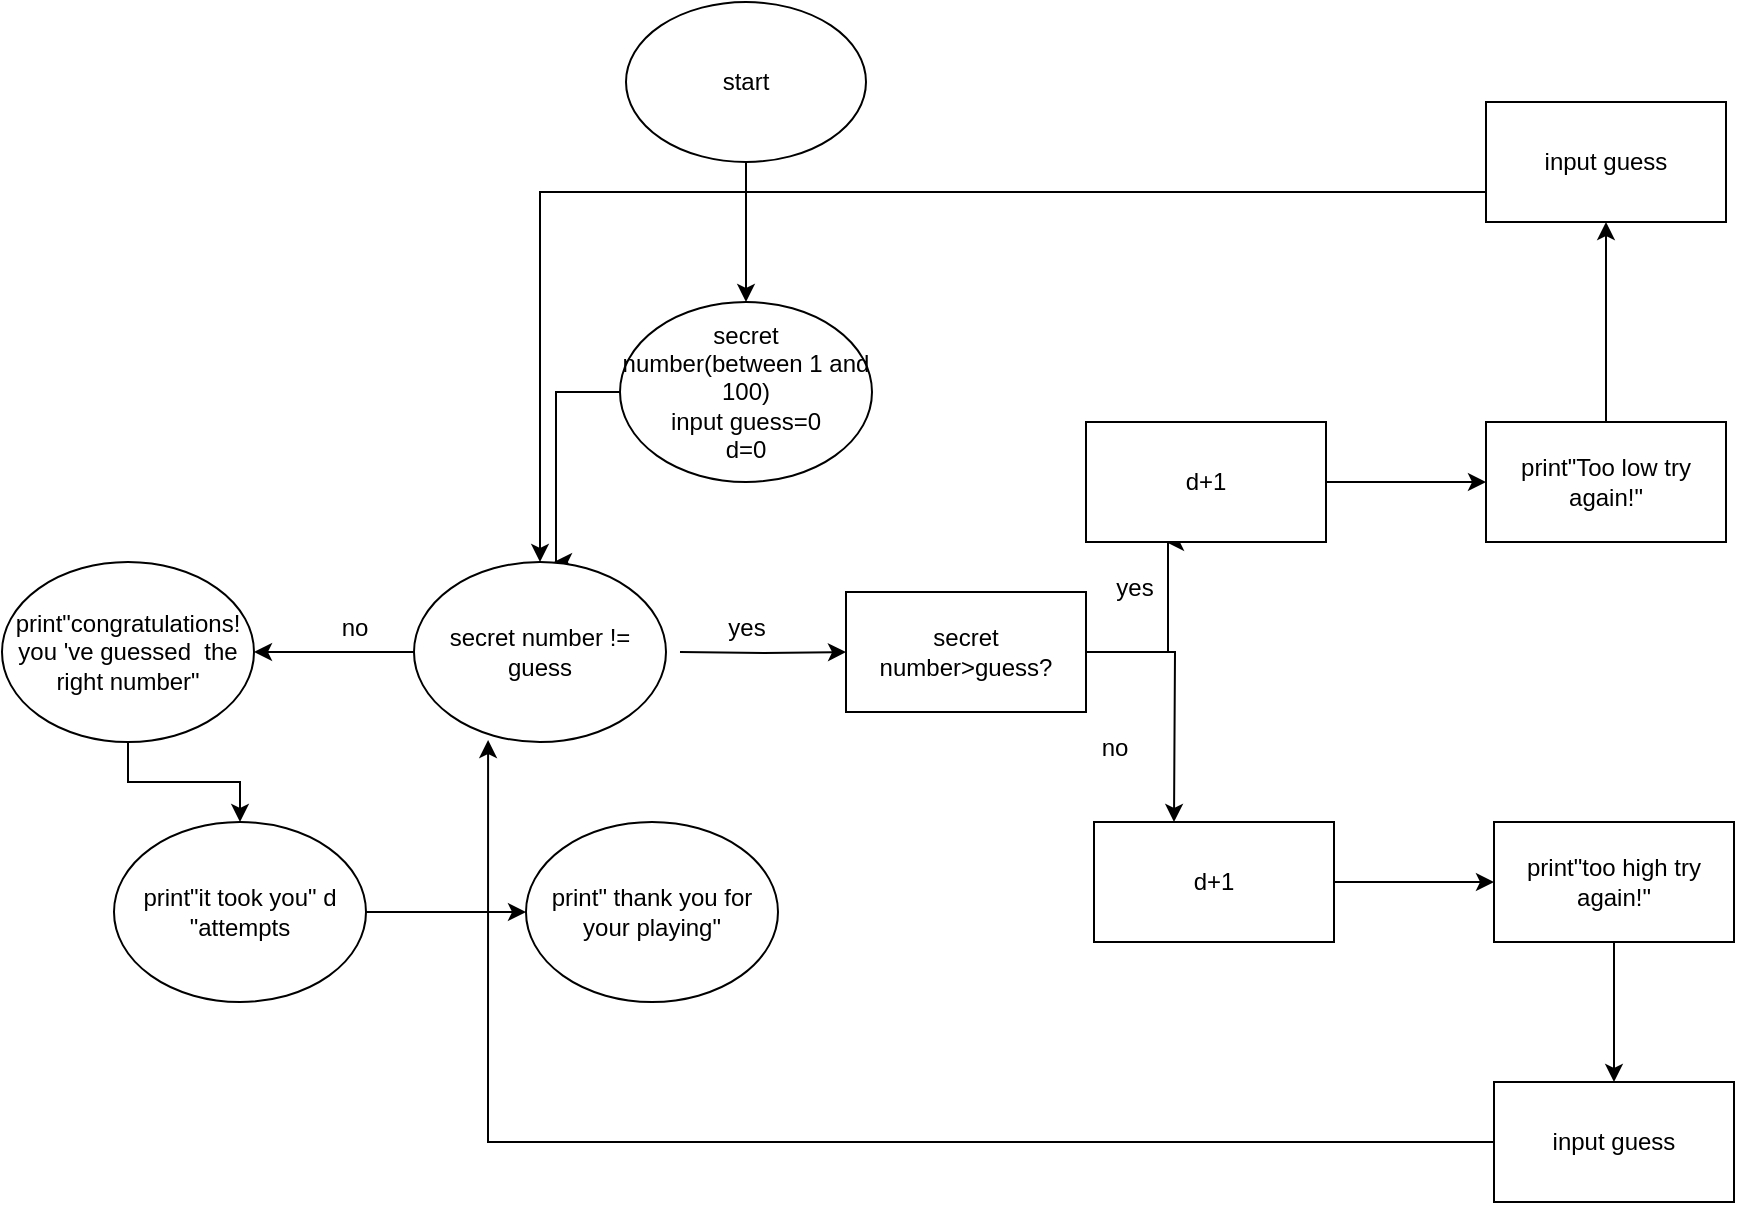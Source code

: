 <mxfile version="24.7.10">
  <diagram name="Trang-1" id="q7nYoQc1602PIqKtctQi">
    <mxGraphModel dx="1877" dy="569" grid="1" gridSize="10" guides="1" tooltips="1" connect="1" arrows="1" fold="1" page="1" pageScale="1" pageWidth="827" pageHeight="1169" math="0" shadow="0">
      <root>
        <mxCell id="0" />
        <mxCell id="1" parent="0" />
        <mxCell id="q72k156ZhGf7jv7Tygx8-4" value="" style="edgeStyle=orthogonalEdgeStyle;rounded=0;orthogonalLoop=1;jettySize=auto;html=1;" edge="1" parent="1" source="q72k156ZhGf7jv7Tygx8-2" target="q72k156ZhGf7jv7Tygx8-3">
          <mxGeometry relative="1" as="geometry" />
        </mxCell>
        <mxCell id="q72k156ZhGf7jv7Tygx8-2" value="start" style="ellipse;whiteSpace=wrap;html=1;" vertex="1" parent="1">
          <mxGeometry x="-4" y="170" width="120" height="80" as="geometry" />
        </mxCell>
        <mxCell id="q72k156ZhGf7jv7Tygx8-6" value="" style="edgeStyle=orthogonalEdgeStyle;rounded=0;orthogonalLoop=1;jettySize=auto;html=1;" edge="1" parent="1" source="q72k156ZhGf7jv7Tygx8-3">
          <mxGeometry relative="1" as="geometry">
            <mxPoint x="-40" y="450" as="targetPoint" />
            <Array as="points">
              <mxPoint x="-39" y="365" />
            </Array>
          </mxGeometry>
        </mxCell>
        <mxCell id="q72k156ZhGf7jv7Tygx8-3" value="secret number(between 1 and 100)&lt;div&gt;input guess=0&lt;/div&gt;&lt;div&gt;d=0&lt;/div&gt;" style="ellipse;whiteSpace=wrap;html=1;" vertex="1" parent="1">
          <mxGeometry x="-7" y="320" width="126" height="90" as="geometry" />
        </mxCell>
        <mxCell id="q72k156ZhGf7jv7Tygx8-9" value="" style="edgeStyle=orthogonalEdgeStyle;rounded=0;orthogonalLoop=1;jettySize=auto;html=1;" edge="1" parent="1" target="q72k156ZhGf7jv7Tygx8-8">
          <mxGeometry relative="1" as="geometry">
            <mxPoint x="23" y="495" as="sourcePoint" />
          </mxGeometry>
        </mxCell>
        <mxCell id="q72k156ZhGf7jv7Tygx8-31" value="" style="edgeStyle=orthogonalEdgeStyle;rounded=0;orthogonalLoop=1;jettySize=auto;html=1;" edge="1" parent="1" source="q72k156ZhGf7jv7Tygx8-5" target="q72k156ZhGf7jv7Tygx8-30">
          <mxGeometry relative="1" as="geometry" />
        </mxCell>
        <mxCell id="q72k156ZhGf7jv7Tygx8-5" value="secret number != guess" style="ellipse;whiteSpace=wrap;html=1;" vertex="1" parent="1">
          <mxGeometry x="-110" y="450" width="126" height="90" as="geometry" />
        </mxCell>
        <mxCell id="q72k156ZhGf7jv7Tygx8-11" style="edgeStyle=orthogonalEdgeStyle;rounded=0;orthogonalLoop=1;jettySize=auto;html=1;" edge="1" parent="1">
          <mxGeometry relative="1" as="geometry">
            <mxPoint x="266" y="440" as="targetPoint" />
            <mxPoint x="226" y="495" as="sourcePoint" />
            <Array as="points">
              <mxPoint x="267" y="495.5" />
            </Array>
          </mxGeometry>
        </mxCell>
        <mxCell id="q72k156ZhGf7jv7Tygx8-24" style="edgeStyle=orthogonalEdgeStyle;rounded=0;orthogonalLoop=1;jettySize=auto;html=1;" edge="1" parent="1" source="q72k156ZhGf7jv7Tygx8-8">
          <mxGeometry relative="1" as="geometry">
            <mxPoint x="270" y="580" as="targetPoint" />
          </mxGeometry>
        </mxCell>
        <mxCell id="q72k156ZhGf7jv7Tygx8-8" value="secret number&amp;gt;guess?" style="whiteSpace=wrap;html=1;" vertex="1" parent="1">
          <mxGeometry x="106" y="465" width="120" height="60" as="geometry" />
        </mxCell>
        <mxCell id="q72k156ZhGf7jv7Tygx8-10" value="yes" style="text;html=1;align=center;verticalAlign=middle;resizable=0;points=[];autosize=1;strokeColor=none;fillColor=none;" vertex="1" parent="1">
          <mxGeometry x="36" y="468" width="40" height="30" as="geometry" />
        </mxCell>
        <mxCell id="q72k156ZhGf7jv7Tygx8-14" value="" style="edgeStyle=orthogonalEdgeStyle;rounded=0;orthogonalLoop=1;jettySize=auto;html=1;" edge="1" parent="1" source="q72k156ZhGf7jv7Tygx8-12" target="q72k156ZhGf7jv7Tygx8-13">
          <mxGeometry relative="1" as="geometry" />
        </mxCell>
        <mxCell id="q72k156ZhGf7jv7Tygx8-12" value="d+1" style="rounded=0;whiteSpace=wrap;html=1;" vertex="1" parent="1">
          <mxGeometry x="226" y="380" width="120" height="60" as="geometry" />
        </mxCell>
        <mxCell id="q72k156ZhGf7jv7Tygx8-36" value="" style="edgeStyle=orthogonalEdgeStyle;rounded=0;orthogonalLoop=1;jettySize=auto;html=1;" edge="1" parent="1" source="q72k156ZhGf7jv7Tygx8-13" target="q72k156ZhGf7jv7Tygx8-35">
          <mxGeometry relative="1" as="geometry" />
        </mxCell>
        <mxCell id="q72k156ZhGf7jv7Tygx8-13" value="print&quot;Too low try again!&quot;" style="rounded=0;whiteSpace=wrap;html=1;" vertex="1" parent="1">
          <mxGeometry x="426" y="380" width="120" height="60" as="geometry" />
        </mxCell>
        <mxCell id="q72k156ZhGf7jv7Tygx8-15" value="yes" style="text;html=1;align=center;verticalAlign=middle;resizable=0;points=[];autosize=1;strokeColor=none;fillColor=none;" vertex="1" parent="1">
          <mxGeometry x="230" y="448" width="40" height="30" as="geometry" />
        </mxCell>
        <mxCell id="q72k156ZhGf7jv7Tygx8-26" value="no" style="text;html=1;align=center;verticalAlign=middle;resizable=0;points=[];autosize=1;strokeColor=none;fillColor=none;" vertex="1" parent="1">
          <mxGeometry x="220" y="528" width="40" height="30" as="geometry" />
        </mxCell>
        <mxCell id="q72k156ZhGf7jv7Tygx8-29" value="" style="edgeStyle=orthogonalEdgeStyle;rounded=0;orthogonalLoop=1;jettySize=auto;html=1;" edge="1" parent="1" source="q72k156ZhGf7jv7Tygx8-27" target="q72k156ZhGf7jv7Tygx8-28">
          <mxGeometry relative="1" as="geometry" />
        </mxCell>
        <mxCell id="q72k156ZhGf7jv7Tygx8-27" value="d+1" style="rounded=0;whiteSpace=wrap;html=1;" vertex="1" parent="1">
          <mxGeometry x="230" y="580" width="120" height="60" as="geometry" />
        </mxCell>
        <mxCell id="q72k156ZhGf7jv7Tygx8-38" value="" style="edgeStyle=orthogonalEdgeStyle;rounded=0;orthogonalLoop=1;jettySize=auto;html=1;" edge="1" parent="1" source="q72k156ZhGf7jv7Tygx8-28" target="q72k156ZhGf7jv7Tygx8-37">
          <mxGeometry relative="1" as="geometry" />
        </mxCell>
        <mxCell id="q72k156ZhGf7jv7Tygx8-28" value="print&quot;too high try again!&quot;" style="rounded=0;whiteSpace=wrap;html=1;" vertex="1" parent="1">
          <mxGeometry x="430" y="580" width="120" height="60" as="geometry" />
        </mxCell>
        <mxCell id="q72k156ZhGf7jv7Tygx8-34" value="" style="edgeStyle=orthogonalEdgeStyle;rounded=0;orthogonalLoop=1;jettySize=auto;html=1;" edge="1" parent="1" source="q72k156ZhGf7jv7Tygx8-30" target="q72k156ZhGf7jv7Tygx8-33">
          <mxGeometry relative="1" as="geometry" />
        </mxCell>
        <mxCell id="q72k156ZhGf7jv7Tygx8-30" value="print&quot;congratulations! you &#39;ve guessed&amp;nbsp; the right number&quot;" style="ellipse;whiteSpace=wrap;html=1;" vertex="1" parent="1">
          <mxGeometry x="-316" y="450" width="126" height="90" as="geometry" />
        </mxCell>
        <mxCell id="q72k156ZhGf7jv7Tygx8-32" value="no" style="text;html=1;align=center;verticalAlign=middle;resizable=0;points=[];autosize=1;strokeColor=none;fillColor=none;" vertex="1" parent="1">
          <mxGeometry x="-160" y="468" width="40" height="30" as="geometry" />
        </mxCell>
        <mxCell id="q72k156ZhGf7jv7Tygx8-40" value="" style="edgeStyle=orthogonalEdgeStyle;rounded=0;orthogonalLoop=1;jettySize=auto;html=1;" edge="1" parent="1" source="q72k156ZhGf7jv7Tygx8-33" target="q72k156ZhGf7jv7Tygx8-39">
          <mxGeometry relative="1" as="geometry" />
        </mxCell>
        <mxCell id="q72k156ZhGf7jv7Tygx8-33" value="print&quot;it took you&quot; d &quot;attempts" style="ellipse;whiteSpace=wrap;html=1;" vertex="1" parent="1">
          <mxGeometry x="-260" y="580" width="126" height="90" as="geometry" />
        </mxCell>
        <mxCell id="q72k156ZhGf7jv7Tygx8-46" style="edgeStyle=orthogonalEdgeStyle;rounded=0;orthogonalLoop=1;jettySize=auto;html=1;exitX=0;exitY=0.75;exitDx=0;exitDy=0;" edge="1" parent="1" source="q72k156ZhGf7jv7Tygx8-35" target="q72k156ZhGf7jv7Tygx8-5">
          <mxGeometry relative="1" as="geometry" />
        </mxCell>
        <mxCell id="q72k156ZhGf7jv7Tygx8-35" value="input guess" style="rounded=0;whiteSpace=wrap;html=1;" vertex="1" parent="1">
          <mxGeometry x="426" y="220" width="120" height="60" as="geometry" />
        </mxCell>
        <mxCell id="q72k156ZhGf7jv7Tygx8-37" value="input guess" style="rounded=0;whiteSpace=wrap;html=1;" vertex="1" parent="1">
          <mxGeometry x="430" y="710" width="120" height="60" as="geometry" />
        </mxCell>
        <mxCell id="q72k156ZhGf7jv7Tygx8-39" value="print&quot; thank you for your playing&quot;" style="ellipse;whiteSpace=wrap;html=1;" vertex="1" parent="1">
          <mxGeometry x="-54" y="580" width="126" height="90" as="geometry" />
        </mxCell>
        <mxCell id="q72k156ZhGf7jv7Tygx8-47" style="edgeStyle=orthogonalEdgeStyle;rounded=0;orthogonalLoop=1;jettySize=auto;html=1;entryX=0.294;entryY=0.989;entryDx=0;entryDy=0;entryPerimeter=0;" edge="1" parent="1" source="q72k156ZhGf7jv7Tygx8-37" target="q72k156ZhGf7jv7Tygx8-5">
          <mxGeometry relative="1" as="geometry" />
        </mxCell>
      </root>
    </mxGraphModel>
  </diagram>
</mxfile>
